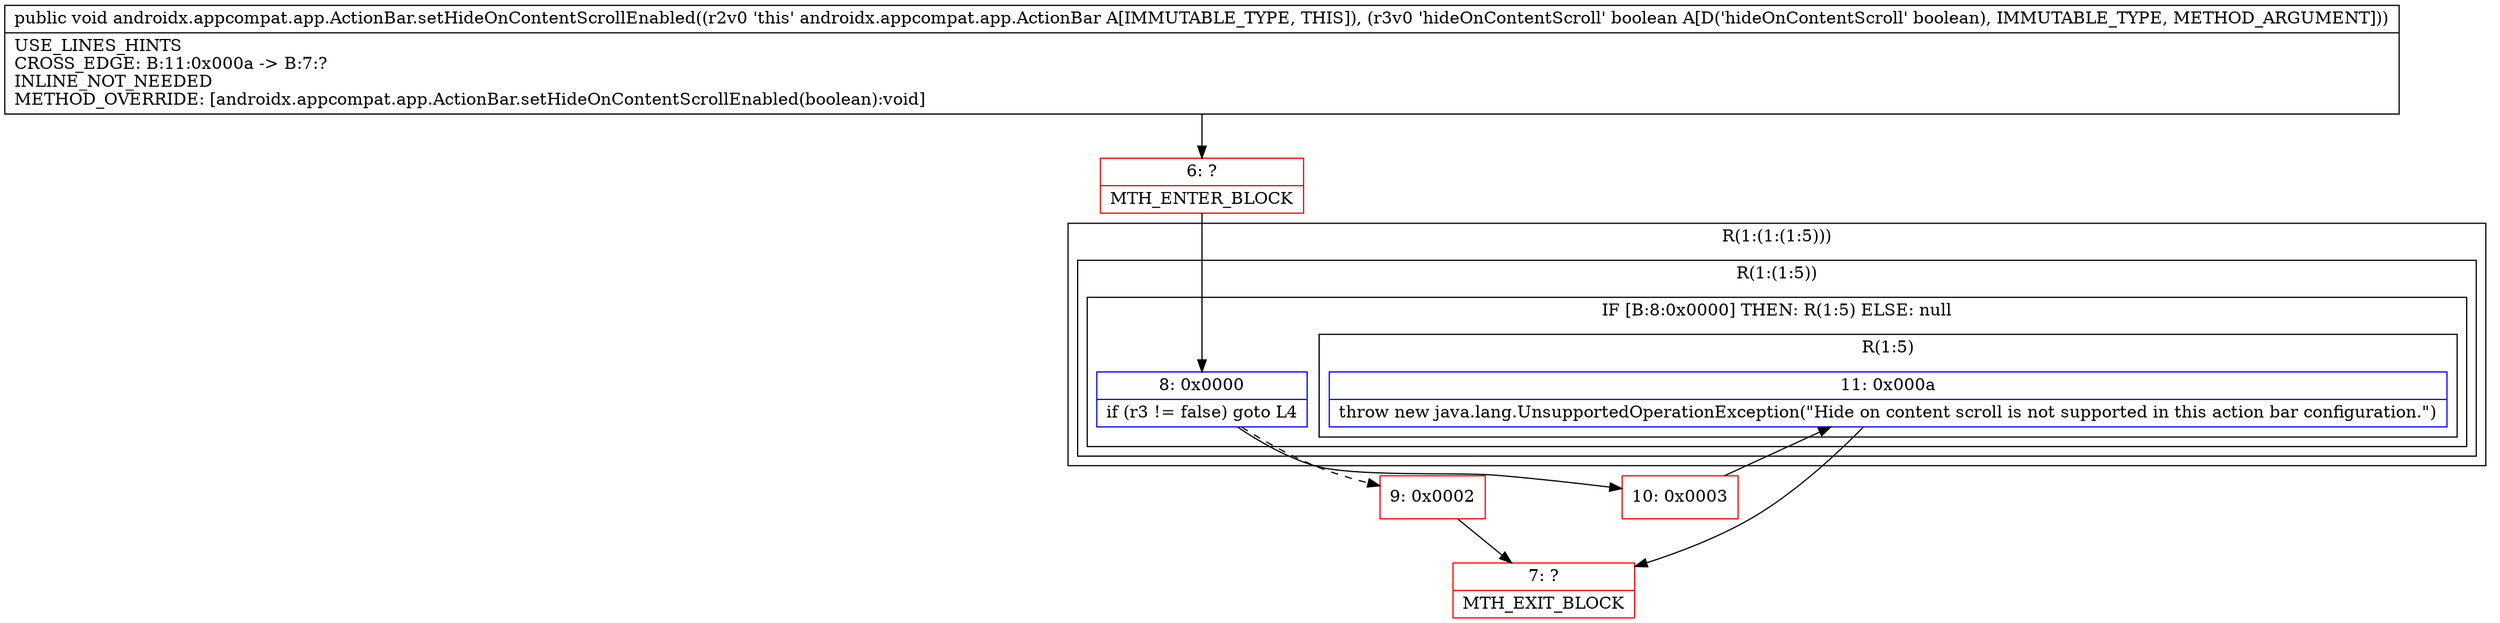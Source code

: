 digraph "CFG forandroidx.appcompat.app.ActionBar.setHideOnContentScrollEnabled(Z)V" {
subgraph cluster_Region_1588978311 {
label = "R(1:(1:(1:5)))";
node [shape=record,color=blue];
subgraph cluster_Region_574002556 {
label = "R(1:(1:5))";
node [shape=record,color=blue];
subgraph cluster_IfRegion_1122694273 {
label = "IF [B:8:0x0000] THEN: R(1:5) ELSE: null";
node [shape=record,color=blue];
Node_8 [shape=record,label="{8\:\ 0x0000|if (r3 != false) goto L4\l}"];
subgraph cluster_Region_1525694472 {
label = "R(1:5)";
node [shape=record,color=blue];
Node_11 [shape=record,label="{11\:\ 0x000a|throw new java.lang.UnsupportedOperationException(\"Hide on content scroll is not supported in this action bar configuration.\")\l}"];
}
}
}
}
Node_6 [shape=record,color=red,label="{6\:\ ?|MTH_ENTER_BLOCK\l}"];
Node_9 [shape=record,color=red,label="{9\:\ 0x0002}"];
Node_7 [shape=record,color=red,label="{7\:\ ?|MTH_EXIT_BLOCK\l}"];
Node_10 [shape=record,color=red,label="{10\:\ 0x0003}"];
MethodNode[shape=record,label="{public void androidx.appcompat.app.ActionBar.setHideOnContentScrollEnabled((r2v0 'this' androidx.appcompat.app.ActionBar A[IMMUTABLE_TYPE, THIS]), (r3v0 'hideOnContentScroll' boolean A[D('hideOnContentScroll' boolean), IMMUTABLE_TYPE, METHOD_ARGUMENT]))  | USE_LINES_HINTS\lCROSS_EDGE: B:11:0x000a \-\> B:7:?\lINLINE_NOT_NEEDED\lMETHOD_OVERRIDE: [androidx.appcompat.app.ActionBar.setHideOnContentScrollEnabled(boolean):void]\l}"];
MethodNode -> Node_6;Node_8 -> Node_9[style=dashed];
Node_8 -> Node_10;
Node_11 -> Node_7;
Node_6 -> Node_8;
Node_9 -> Node_7;
Node_10 -> Node_11;
}

